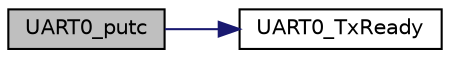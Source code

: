 digraph "UART0_putc"
{
 // LATEX_PDF_SIZE
  edge [fontname="Helvetica",fontsize="10",labelfontname="Helvetica",labelfontsize="10"];
  node [fontname="Helvetica",fontsize="10",shape=record];
  rankdir="LR";
  Node1 [label="UART0_putc",height=0.2,width=0.4,color="black", fillcolor="grey75", style="filled", fontcolor="black",tooltip="Send a character to UART 0."];
  Node1 -> Node2 [color="midnightblue",fontsize="10",style="solid",fontname="Helvetica"];
  Node2 [label="UART0_TxReady",height=0.2,width=0.4,color="black", fillcolor="white", style="filled",URL="$uart_8c.html#ae3b6ddbf08535801e98b0e8116098a97",tooltip="Determines if UART 0 is ready to transmit."];
}
